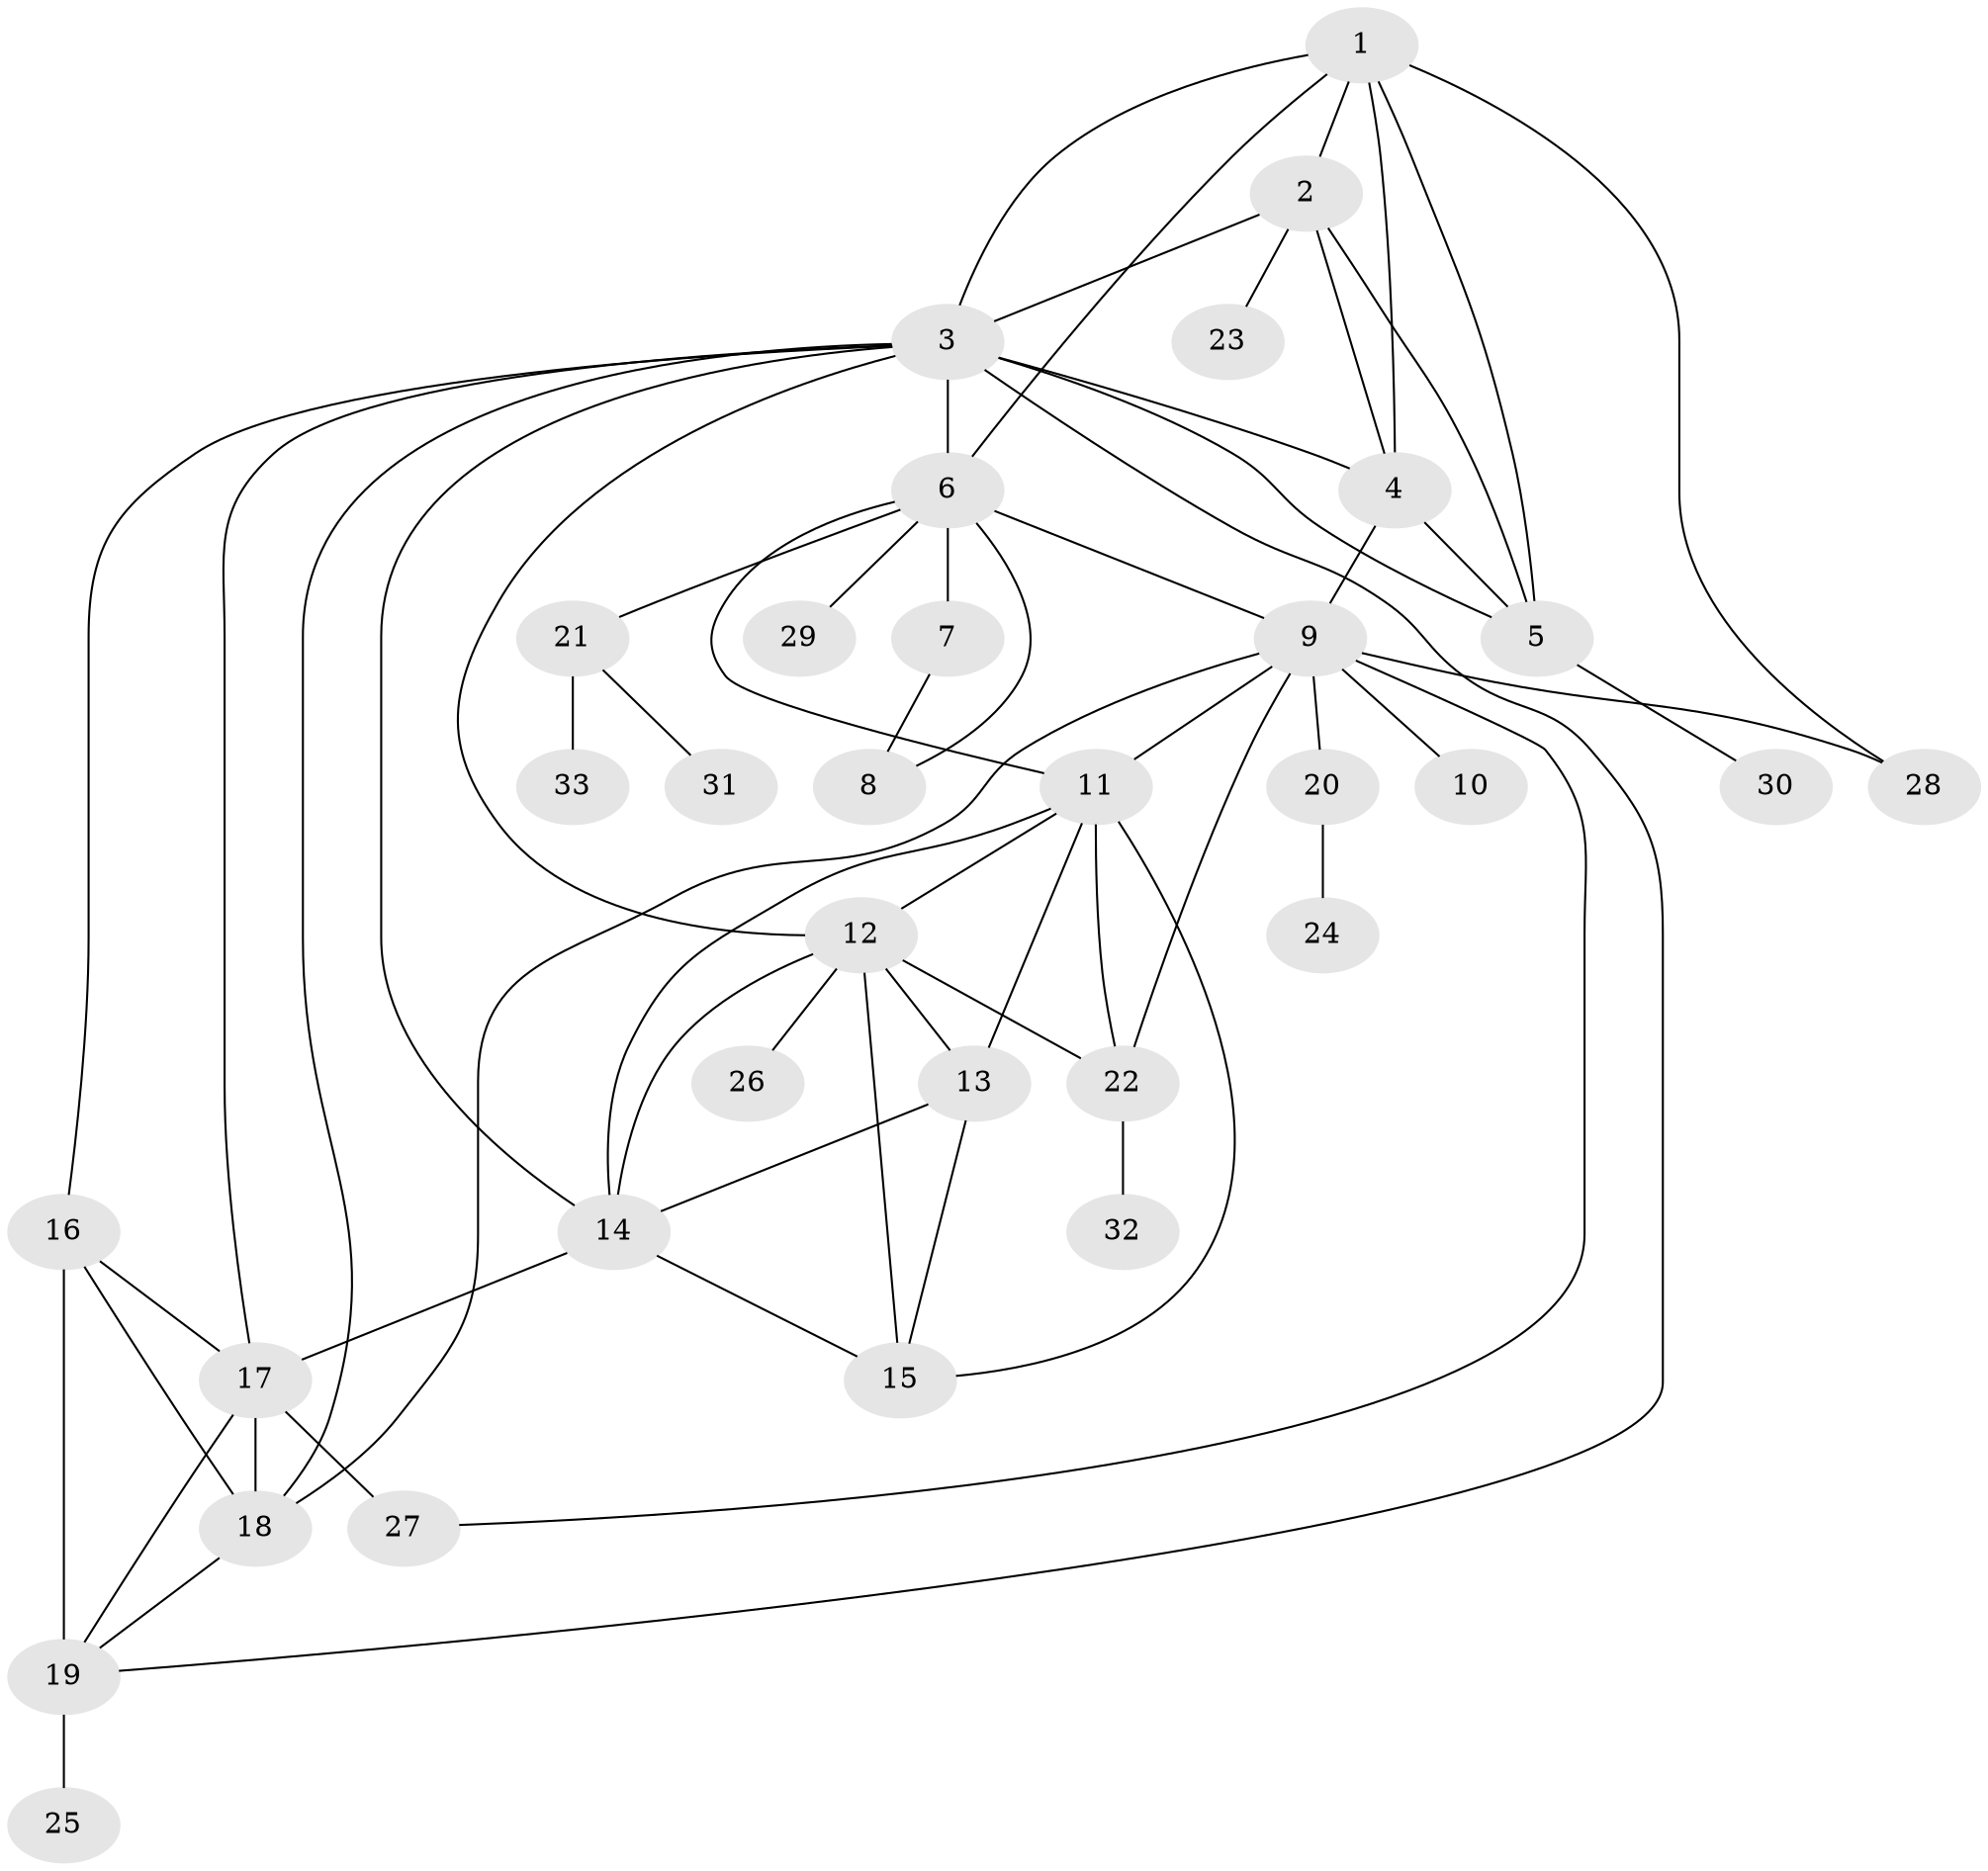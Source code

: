// original degree distribution, {8: 0.04672897196261682, 6: 0.037383177570093455, 7: 0.04672897196261682, 9: 0.028037383177570093, 4: 0.028037383177570093, 5: 0.018691588785046728, 12: 0.009345794392523364, 10: 0.028037383177570093, 2: 0.14018691588785046, 3: 0.04672897196261682, 1: 0.5700934579439252}
// Generated by graph-tools (version 1.1) at 2025/52/03/04/25 22:52:37]
// undirected, 33 vertices, 62 edges
graph export_dot {
  node [color=gray90,style=filled];
  1;
  2;
  3;
  4;
  5;
  6;
  7;
  8;
  9;
  10;
  11;
  12;
  13;
  14;
  15;
  16;
  17;
  18;
  19;
  20;
  21;
  22;
  23;
  24;
  25;
  26;
  27;
  28;
  29;
  30;
  31;
  32;
  33;
  1 -- 2 [weight=1.0];
  1 -- 3 [weight=1.0];
  1 -- 4 [weight=1.0];
  1 -- 5 [weight=1.0];
  1 -- 6 [weight=1.0];
  1 -- 28 [weight=1.0];
  2 -- 3 [weight=1.0];
  2 -- 4 [weight=1.0];
  2 -- 5 [weight=1.0];
  2 -- 23 [weight=1.0];
  3 -- 4 [weight=1.0];
  3 -- 5 [weight=1.0];
  3 -- 6 [weight=1.0];
  3 -- 12 [weight=1.0];
  3 -- 14 [weight=1.0];
  3 -- 16 [weight=1.0];
  3 -- 17 [weight=1.0];
  3 -- 18 [weight=1.0];
  3 -- 19 [weight=1.0];
  4 -- 5 [weight=1.0];
  4 -- 9 [weight=1.0];
  5 -- 30 [weight=1.0];
  6 -- 7 [weight=3.0];
  6 -- 8 [weight=3.0];
  6 -- 9 [weight=1.0];
  6 -- 11 [weight=1.0];
  6 -- 21 [weight=2.0];
  6 -- 29 [weight=1.0];
  7 -- 8 [weight=1.0];
  9 -- 10 [weight=4.0];
  9 -- 11 [weight=1.0];
  9 -- 18 [weight=1.0];
  9 -- 20 [weight=1.0];
  9 -- 22 [weight=4.0];
  9 -- 27 [weight=1.0];
  9 -- 28 [weight=1.0];
  11 -- 12 [weight=1.0];
  11 -- 13 [weight=1.0];
  11 -- 14 [weight=1.0];
  11 -- 15 [weight=1.0];
  11 -- 22 [weight=1.0];
  12 -- 13 [weight=1.0];
  12 -- 14 [weight=1.0];
  12 -- 15 [weight=1.0];
  12 -- 22 [weight=1.0];
  12 -- 26 [weight=1.0];
  13 -- 14 [weight=1.0];
  13 -- 15 [weight=1.0];
  14 -- 15 [weight=1.0];
  14 -- 17 [weight=1.0];
  16 -- 17 [weight=1.0];
  16 -- 18 [weight=1.0];
  16 -- 19 [weight=5.0];
  17 -- 18 [weight=1.0];
  17 -- 19 [weight=1.0];
  17 -- 27 [weight=3.0];
  18 -- 19 [weight=1.0];
  19 -- 25 [weight=1.0];
  20 -- 24 [weight=1.0];
  21 -- 31 [weight=1.0];
  21 -- 33 [weight=1.0];
  22 -- 32 [weight=1.0];
}

